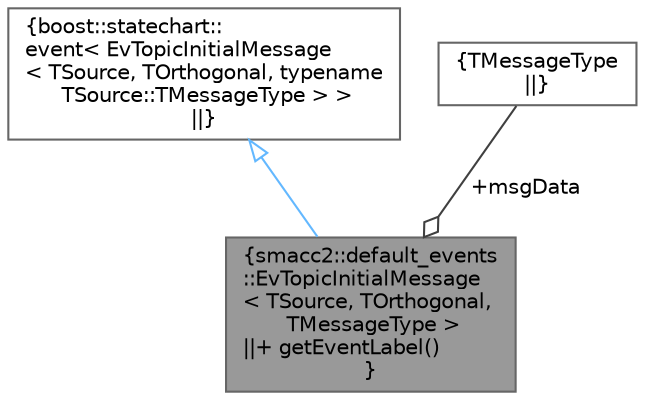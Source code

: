digraph "smacc2::default_events::EvTopicInitialMessage&lt; TSource, TOrthogonal, TMessageType &gt;"
{
 // LATEX_PDF_SIZE
  bgcolor="transparent";
  edge [fontname=Helvetica,fontsize=10,labelfontname=Helvetica,labelfontsize=10];
  node [fontname=Helvetica,fontsize=10,shape=box,height=0.2,width=0.4];
  Node1 [label="{smacc2::default_events\l::EvTopicInitialMessage\l\< TSource, TOrthogonal,\l TMessageType \>\n||+ getEventLabel()\l}",height=0.2,width=0.4,color="gray40", fillcolor="grey60", style="filled", fontcolor="black",tooltip=" "];
  Node2 -> Node1 [dir="back",color="steelblue1",style="solid",arrowtail="onormal"];
  Node2 [label="{boost::statechart::\levent\< EvTopicInitialMessage\l\< TSource, TOrthogonal, typename\l TSource::TMessageType \> \>\n||}",height=0.2,width=0.4,color="gray40", fillcolor="white", style="filled",URL="$classboost_1_1statechart_1_1event.html",tooltip=" "];
  Node3 -> Node1 [color="grey25",style="solid",label=" +msgData" ,arrowhead="odiamond"];
  Node3 [label="{TMessageType\n||}",height=0.2,width=0.4,color="gray40", fillcolor="white", style="filled",tooltip=" "];
}

